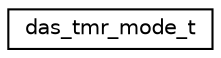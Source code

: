 digraph "Graphical Class Hierarchy"
{
  edge [fontname="Helvetica",fontsize="10",labelfontname="Helvetica",labelfontsize="10"];
  node [fontname="Helvetica",fontsize="10",shape=record];
  rankdir="LR";
  Node0 [label="das_tmr_mode_t",height=0.2,width=0.4,color="black", fillcolor="white", style="filled",URL="$structdas__tmr__mode__t.html"];
}
